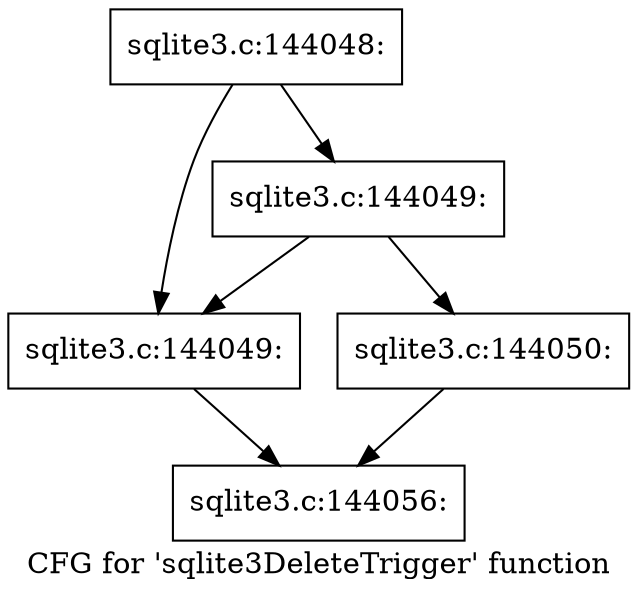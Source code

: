 digraph "CFG for 'sqlite3DeleteTrigger' function" {
	label="CFG for 'sqlite3DeleteTrigger' function";

	Node0x55c0f790fea0 [shape=record,label="{sqlite3.c:144048:}"];
	Node0x55c0f790fea0 -> Node0x55c0f791da00;
	Node0x55c0f790fea0 -> Node0x55c0f79100d0;
	Node0x55c0f79100d0 [shape=record,label="{sqlite3.c:144049:}"];
	Node0x55c0f79100d0 -> Node0x55c0f791da00;
	Node0x55c0f79100d0 -> Node0x55c0f791dc70;
	Node0x55c0f791da00 [shape=record,label="{sqlite3.c:144049:}"];
	Node0x55c0f791da00 -> Node0x55c0f7910020;
	Node0x55c0f791dc70 [shape=record,label="{sqlite3.c:144050:}"];
	Node0x55c0f791dc70 -> Node0x55c0f7910020;
	Node0x55c0f7910020 [shape=record,label="{sqlite3.c:144056:}"];
}
